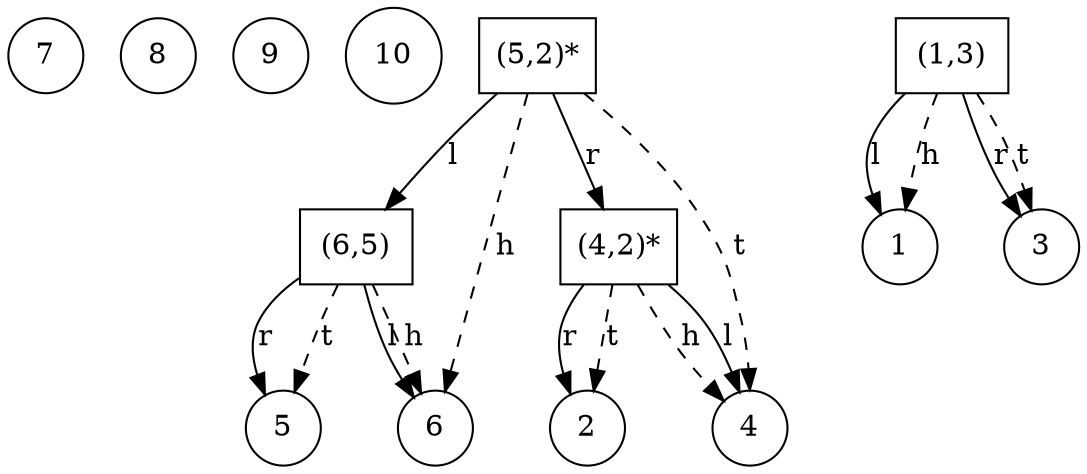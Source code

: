 digraph G {
7 [shape=circle];
8 [shape=circle];
9 [shape=circle];
10 [shape=circle];
"(5,2)*" [shape=box];
"(5,2)*" -> "(6,5)" [label=l];
"(5,2)*" -> "(4,2)*" [label=r];
"(5,2)*" -> 6 [style=dashed, label = h];
"(5,2)*" -> 4 [style=dashed, label = t];
"(6,5)" [shape=box];
6 [shape=circle];
"(6,5)" -> 6 [label=l];
5 [shape=circle];
"(6,5)" -> 5 [label=r];
"(6,5)" -> 6 [style=dashed, label = h];
"(6,5)" -> 5 [style=dashed, label = t];
"(4,2)*" [shape=box];
4 [shape=circle];
"(4,2)*" -> 4 [label=l];
2 [shape=circle];
"(4,2)*" -> 2 [label=r];
"(4,2)*" -> 4 [style=dashed, label = h];
"(4,2)*" -> 2 [style=dashed, label = t];
"(1,3)" [shape=box];
1 [shape=circle];
"(1,3)" -> 1 [label=l];
3 [shape=circle];
"(1,3)" -> 3 [label=r];
"(1,3)" -> 1 [style=dashed, label = h];
"(1,3)" -> 3 [style=dashed, label = t];
}
